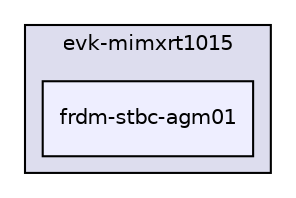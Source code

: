 digraph "boardkit/evk-mimxrt1015/frdm-stbc-agm01" {
  compound=true
  node [ fontsize="10", fontname="Helvetica"];
  edge [ labelfontsize="10", labelfontname="Helvetica"];
  subgraph clusterdir_955806e634ba701fbc47e731f4cdaaa6 {
    graph [ bgcolor="#ddddee", pencolor="black", label="evk-mimxrt1015" fontname="Helvetica", fontsize="10", URL="dir_955806e634ba701fbc47e731f4cdaaa6.html"]
  dir_8d9b8feba4cb19dfe7aab896db598bbf [shape=box, label="frdm-stbc-agm01", style="filled", fillcolor="#eeeeff", pencolor="black", URL="dir_8d9b8feba4cb19dfe7aab896db598bbf.html"];
  }
}
